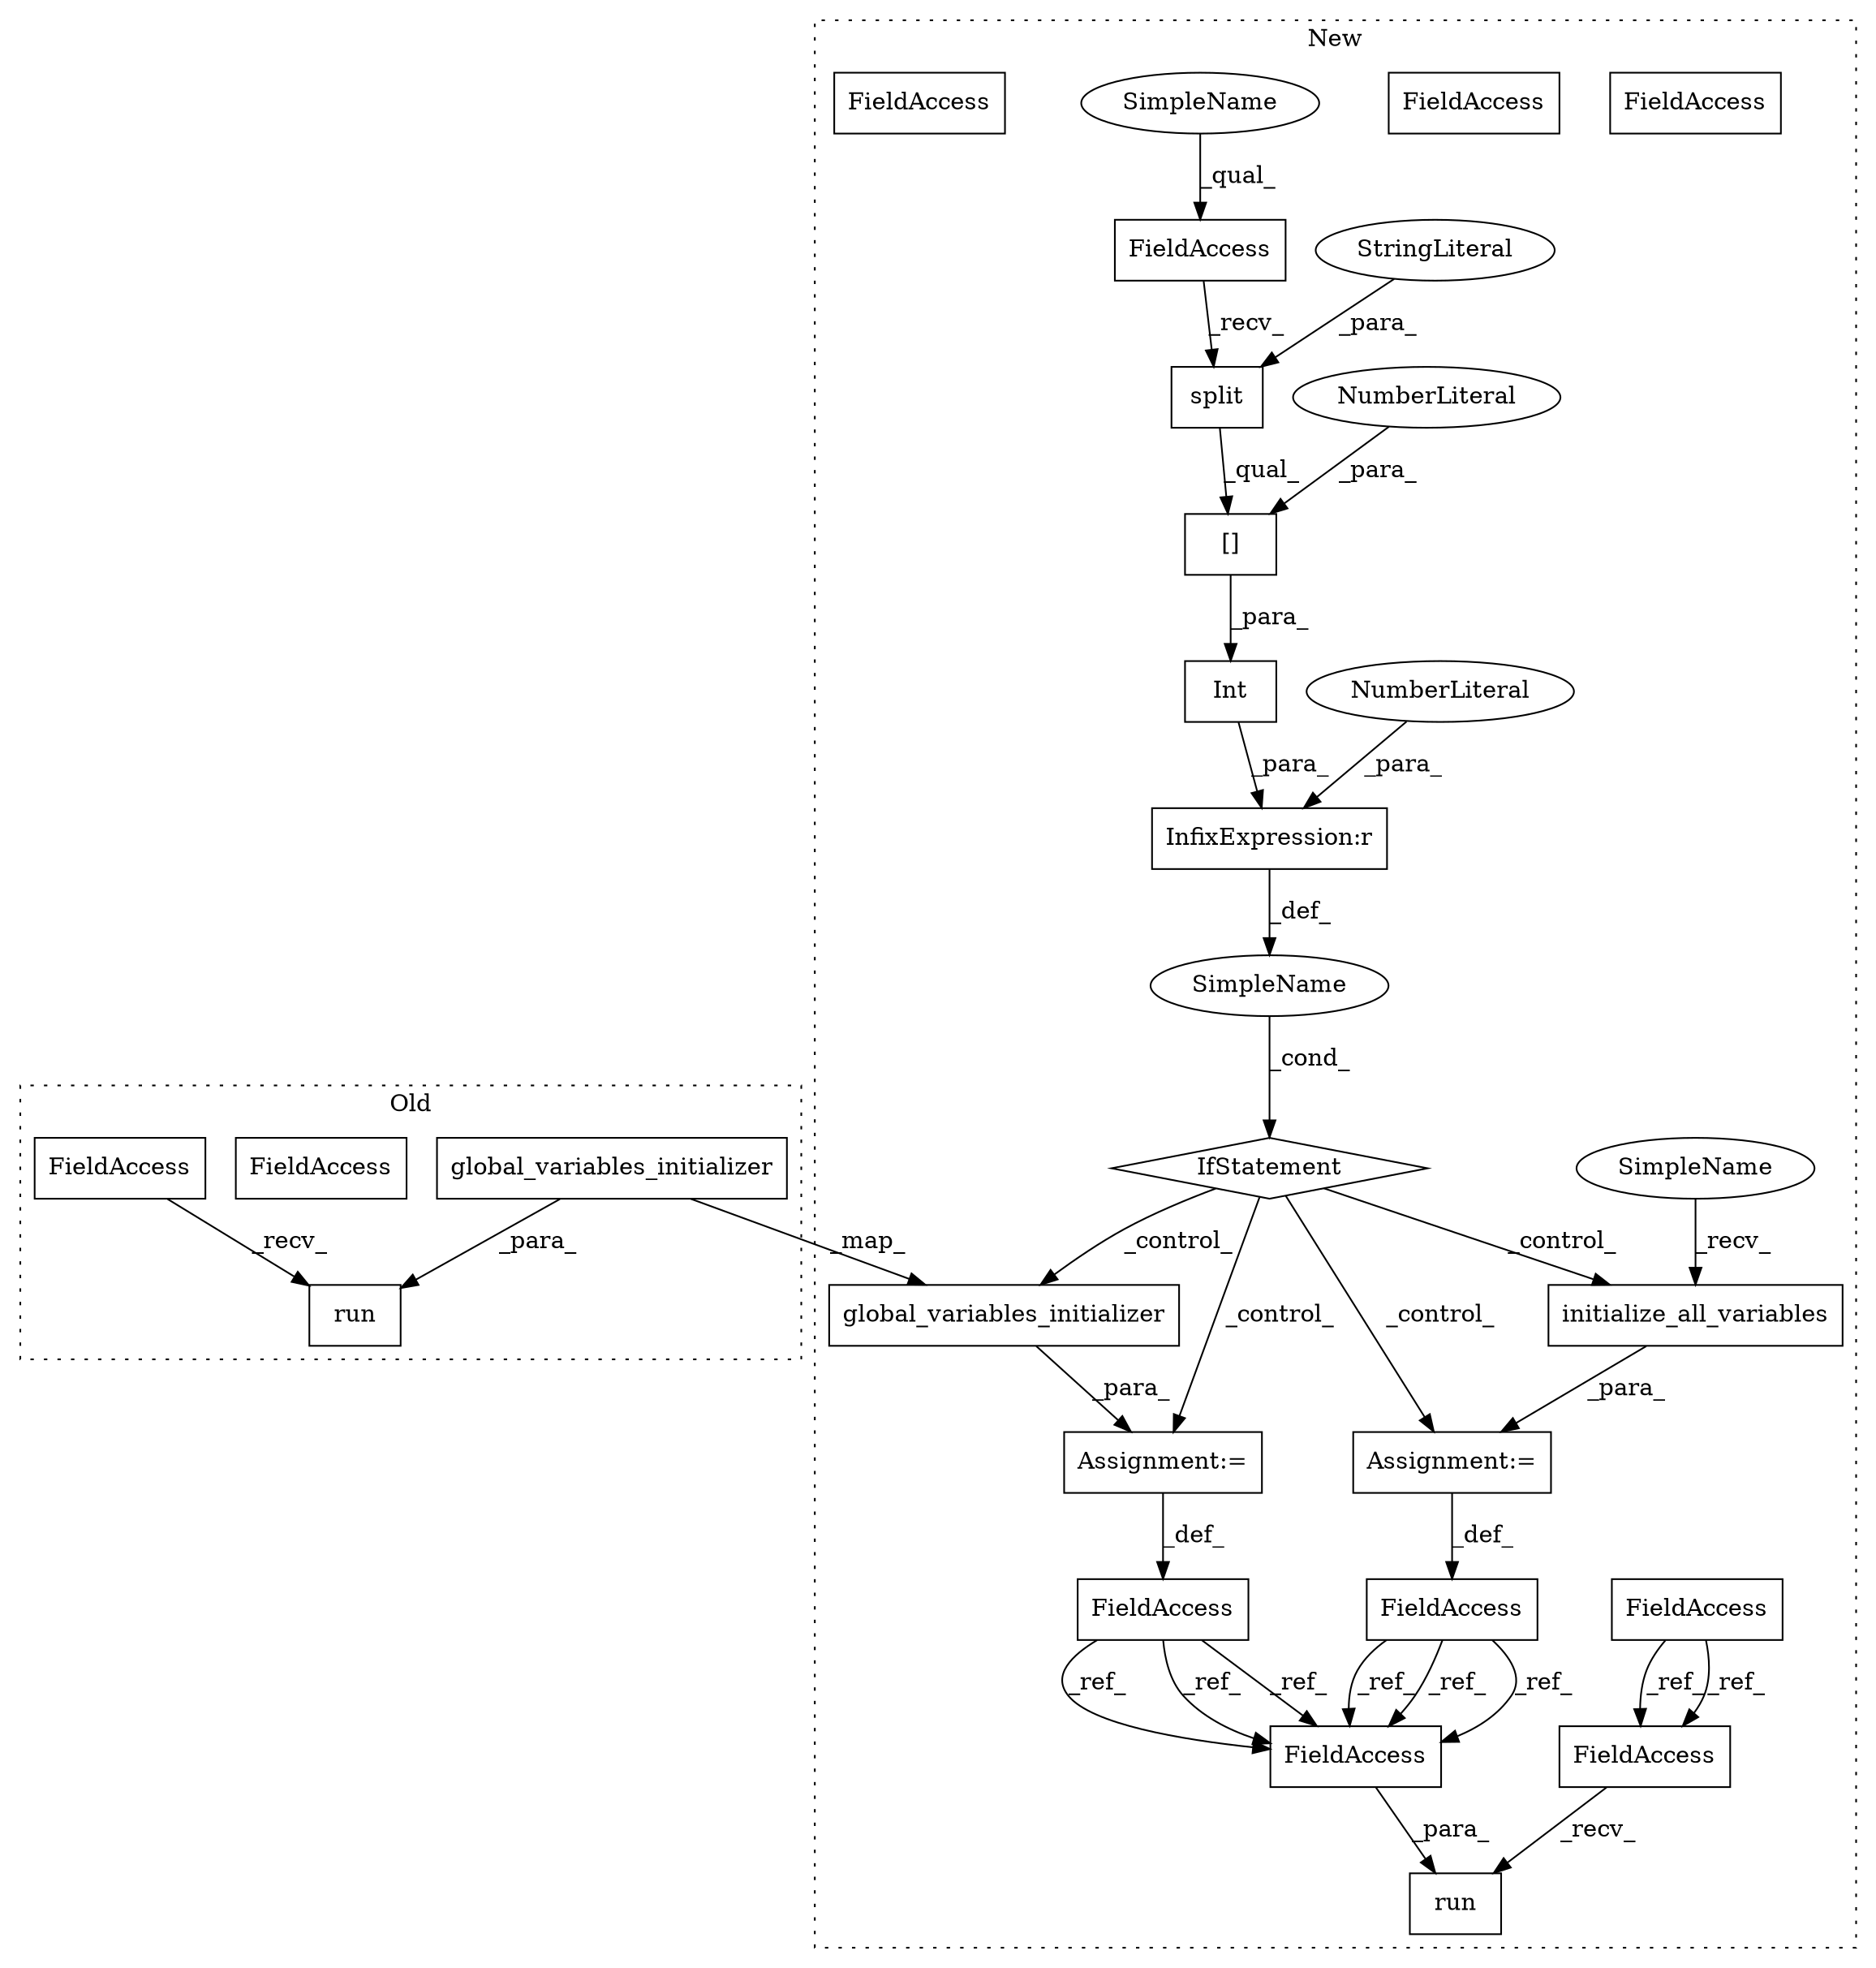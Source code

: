 digraph G {
subgraph cluster0 {
1 [label="global_variables_initializer" a="32" s="1668" l="30" shape="box"];
3 [label="run" a="32" s="1653,1698" l="4,1" shape="box"];
21 [label="FieldAccess" a="22" s="1648" l="4" shape="box"];
29 [label="FieldAccess" a="22" s="1648" l="4" shape="box"];
label = "Old";
style="dotted";
}
subgraph cluster1 {
2 [label="global_variables_initializer" a="32" s="1788" l="30" shape="box"];
4 [label="Assignment:=" a="7" s="1776" l="1" shape="box"];
5 [label="run" a="32" s="1835,1843" l="4,1" shape="box"];
6 [label="FieldAccess" a="22" s="1656" l="22" shape="box"];
7 [label="initialize_all_variables" a="32" s="1724" l="26" shape="box"];
8 [label="InfixExpression:r" a="27" s="1693" l="3" shape="box"];
9 [label="NumberLiteral" a="34" s="1696" l="2" shape="ellipse"];
10 [label="split" a="32" s="1679,1688" l="6,1" shape="box"];
11 [label="[]" a="2" s="1656,1691" l="34,1" shape="box"];
12 [label="NumberLiteral" a="34" s="1690" l="1" shape="ellipse"];
13 [label="IfStatement" a="25" s="1648,1698" l="4,2" shape="diamond"];
14 [label="SimpleName" a="42" s="" l="" shape="ellipse"];
15 [label="StringLiteral" a="45" s="1685" l="3" shape="ellipse"];
16 [label="Assignment:=" a="7" s="1712" l="1" shape="box"];
17 [label="Int" a="32" s="1652,1692" l="4,1" shape="box"];
18 [label="FieldAccess" a="22" s="1708" l="4" shape="box"];
19 [label="FieldAccess" a="22" s="1839" l="4" shape="box"];
20 [label="FieldAccess" a="22" s="1772" l="4" shape="box"];
22 [label="FieldAccess" a="22" s="1830" l="4" shape="box"];
23 [label="FieldAccess" a="22" s="1555" l="4" shape="box"];
24 [label="SimpleName" a="42" s="1713" l="10" shape="ellipse"];
25 [label="SimpleName" a="42" s="1656" l="10" shape="ellipse"];
26 [label="FieldAccess" a="22" s="1839" l="4" shape="box"];
27 [label="FieldAccess" a="22" s="1839" l="4" shape="box"];
28 [label="FieldAccess" a="22" s="1830" l="4" shape="box"];
label = "New";
style="dotted";
}
1 -> 2 [label="_map_"];
1 -> 3 [label="_para_"];
2 -> 4 [label="_para_"];
4 -> 20 [label="_def_"];
6 -> 10 [label="_recv_"];
7 -> 16 [label="_para_"];
8 -> 14 [label="_def_"];
9 -> 8 [label="_para_"];
10 -> 11 [label="_qual_"];
11 -> 17 [label="_para_"];
12 -> 11 [label="_para_"];
13 -> 4 [label="_control_"];
13 -> 7 [label="_control_"];
13 -> 16 [label="_control_"];
13 -> 2 [label="_control_"];
14 -> 13 [label="_cond_"];
15 -> 10 [label="_para_"];
16 -> 18 [label="_def_"];
17 -> 8 [label="_para_"];
18 -> 27 [label="_ref_"];
18 -> 27 [label="_ref_"];
18 -> 27 [label="_ref_"];
20 -> 27 [label="_ref_"];
20 -> 27 [label="_ref_"];
20 -> 27 [label="_ref_"];
23 -> 28 [label="_ref_"];
23 -> 28 [label="_ref_"];
24 -> 7 [label="_recv_"];
25 -> 6 [label="_qual_"];
27 -> 5 [label="_para_"];
28 -> 5 [label="_recv_"];
29 -> 3 [label="_recv_"];
}